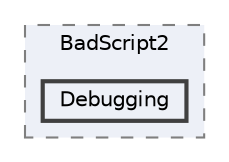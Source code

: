 digraph "src/BadScript2/Debugging"
{
 // LATEX_PDF_SIZE
  bgcolor="transparent";
  edge [fontname=Helvetica,fontsize=10,labelfontname=Helvetica,labelfontsize=10];
  node [fontname=Helvetica,fontsize=10,shape=box,height=0.2,width=0.4];
  compound=true
  subgraph clusterdir_12ec2e27d2e95feb115cace76ec05ec5 {
    graph [ bgcolor="#edf0f7", pencolor="grey50", label="BadScript2", fontname=Helvetica,fontsize=10 style="filled,dashed", URL="dir_12ec2e27d2e95feb115cace76ec05ec5.html",tooltip=""]
  dir_4bc98548bdd47fe1e3d3990c445cdb3c [label="Debugging", fillcolor="#edf0f7", color="grey25", style="filled,bold", URL="dir_4bc98548bdd47fe1e3d3990c445cdb3c.html",tooltip=""];
  }
}
